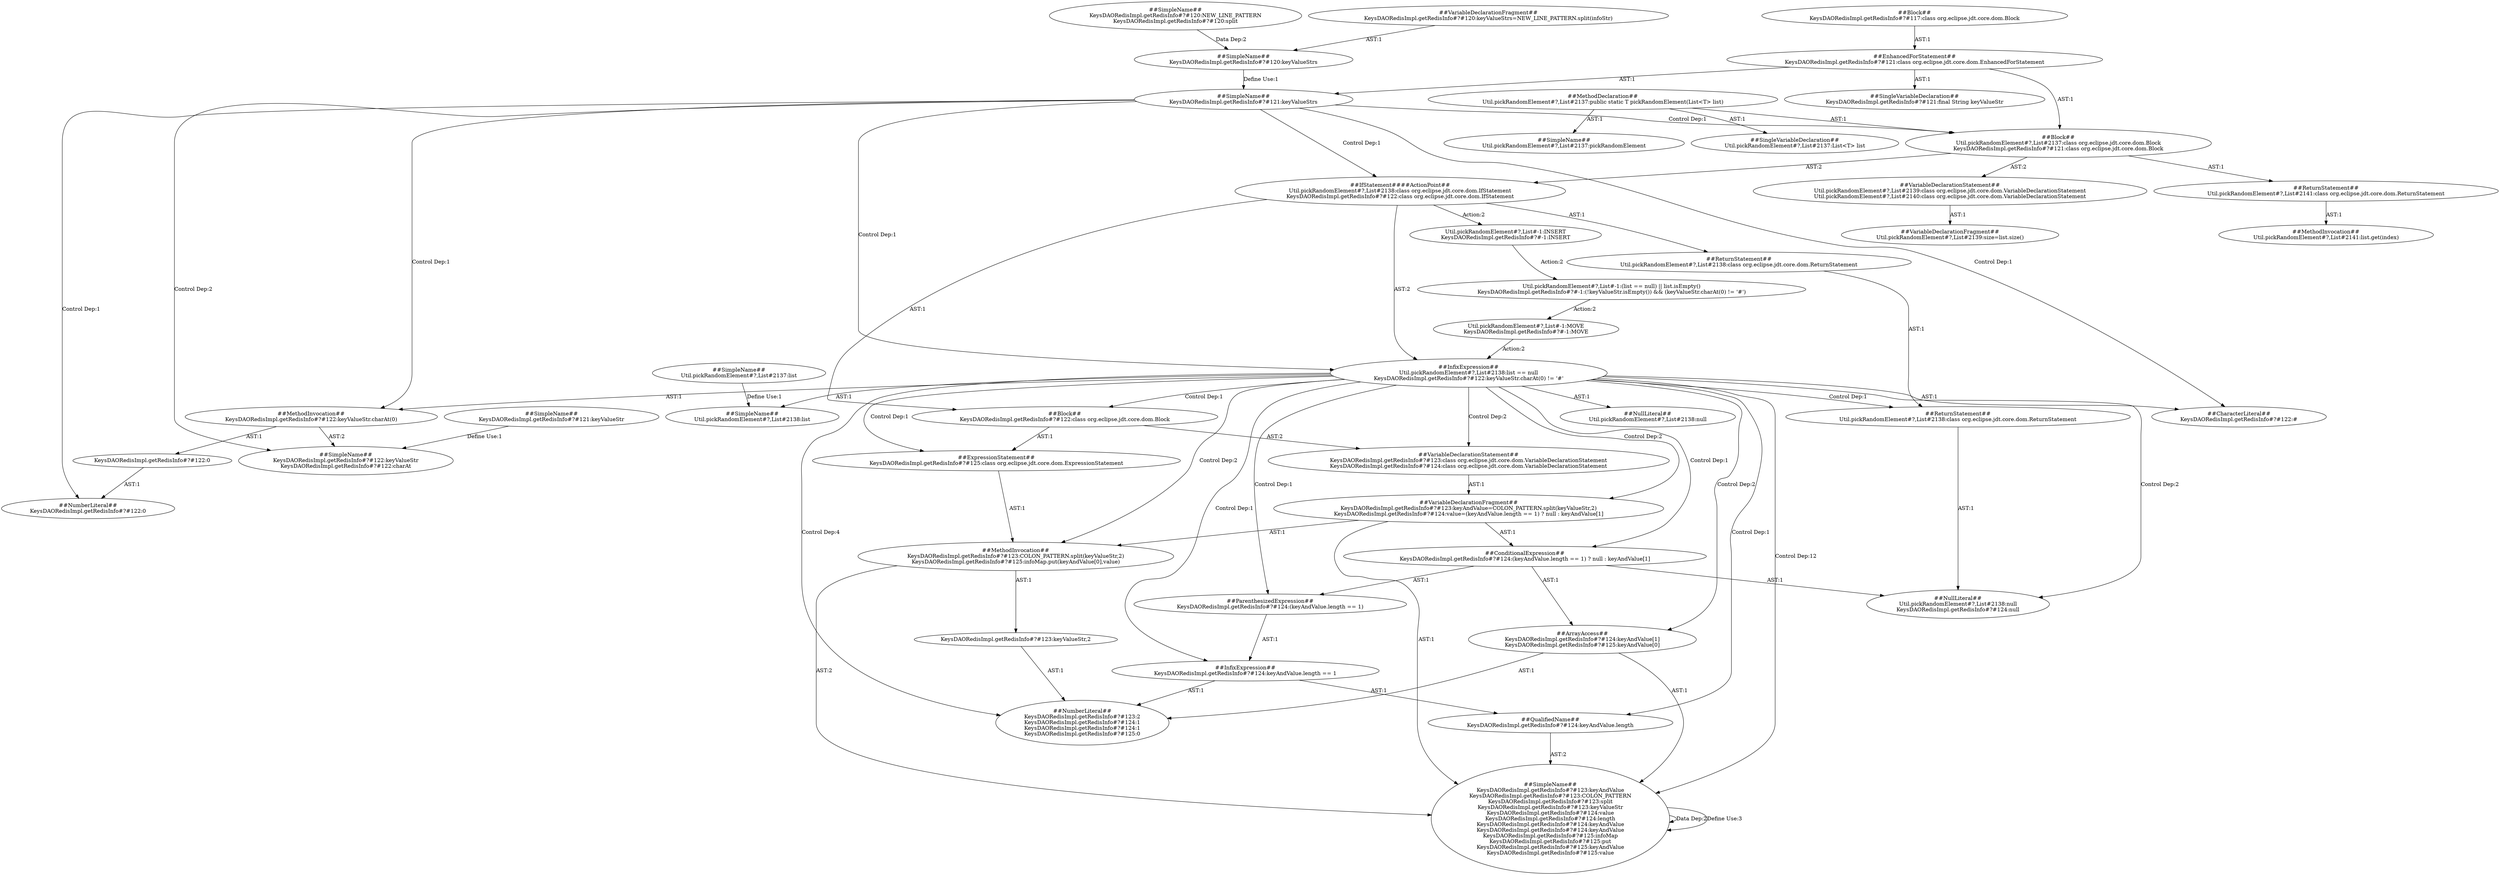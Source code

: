 digraph "Pattern" {
0 [label="##IfStatement####ActionPoint##\nUtil.pickRandomElement#?,List#2138:class org.eclipse.jdt.core.dom.IfStatement\nKeysDAORedisImpl.getRedisInfo#?#122:class org.eclipse.jdt.core.dom.IfStatement" shape=ellipse]
1 [label="##Block##\nUtil.pickRandomElement#?,List#2137:class org.eclipse.jdt.core.dom.Block\nKeysDAORedisImpl.getRedisInfo#?#121:class org.eclipse.jdt.core.dom.Block" shape=ellipse]
2 [label="##InfixExpression##\nUtil.pickRandomElement#?,List#2138:list == null\nKeysDAORedisImpl.getRedisInfo#?#122:keyValueStr.charAt(0) != '#'" shape=ellipse]
3 [label="##ReturnStatement##\nUtil.pickRandomElement#?,List#2138:class org.eclipse.jdt.core.dom.ReturnStatement" shape=ellipse]
4 [label="Util.pickRandomElement#?,List#-1:INSERT\nKeysDAORedisImpl.getRedisInfo#?#-1:INSERT" shape=ellipse]
5 [label="##MethodDeclaration##\nUtil.pickRandomElement#?,List#2137:public static T pickRandomElement(List<T> list)" shape=ellipse]
6 [label="##VariableDeclarationStatement##\nUtil.pickRandomElement#?,List#2139:class org.eclipse.jdt.core.dom.VariableDeclarationStatement\nUtil.pickRandomElement#?,List#2140:class org.eclipse.jdt.core.dom.VariableDeclarationStatement" shape=ellipse]
7 [label="##ReturnStatement##\nUtil.pickRandomElement#?,List#2141:class org.eclipse.jdt.core.dom.ReturnStatement" shape=ellipse]
8 [label="##SimpleName##\nUtil.pickRandomElement#?,List#2137:pickRandomElement" shape=ellipse]
9 [label="##SingleVariableDeclaration##\nUtil.pickRandomElement#?,List#2137:List<T> list" shape=ellipse]
10 [label="##VariableDeclarationFragment##\nUtil.pickRandomElement#?,List#2139:size=list.size()" shape=ellipse]
11 [label="##MethodInvocation##\nUtil.pickRandomElement#?,List#2141:list.get(index)" shape=ellipse]
12 [label="Util.pickRandomElement#?,List#-1:MOVE\nKeysDAORedisImpl.getRedisInfo#?#-1:MOVE" shape=ellipse]
13 [label="##SimpleName##\nUtil.pickRandomElement#?,List#2138:list" shape=ellipse]
14 [label="##NullLiteral##\nUtil.pickRandomElement#?,List#2138:null" shape=ellipse]
15 [label="##ReturnStatement##\nUtil.pickRandomElement#?,List#2138:class org.eclipse.jdt.core.dom.ReturnStatement" shape=ellipse]
16 [label="##NullLiteral##\nUtil.pickRandomElement#?,List#2138:null\nKeysDAORedisImpl.getRedisInfo#?#124:null" shape=ellipse]
17 [label="Util.pickRandomElement#?,List#-1:(list == null) || list.isEmpty()\nKeysDAORedisImpl.getRedisInfo#?#-1:(!keyValueStr.isEmpty()) && (keyValueStr.charAt(0) != '#')" shape=ellipse]
18 [label="##SimpleName##\nUtil.pickRandomElement#?,List#2137:list" shape=ellipse]
19 [label="##SimpleName##\nKeysDAORedisImpl.getRedisInfo#?#121:keyValueStrs" shape=ellipse]
20 [label="##Block##\nKeysDAORedisImpl.getRedisInfo#?#122:class org.eclipse.jdt.core.dom.Block" shape=ellipse]
21 [label="##SimpleName##\nKeysDAORedisImpl.getRedisInfo#?#120:keyValueStrs" shape=ellipse]
22 [label="##EnhancedForStatement##\nKeysDAORedisImpl.getRedisInfo#?#121:class org.eclipse.jdt.core.dom.EnhancedForStatement" shape=ellipse]
23 [label="##MethodInvocation##\nKeysDAORedisImpl.getRedisInfo#?#122:keyValueStr.charAt(0)" shape=ellipse]
24 [label="##SimpleName##\nKeysDAORedisImpl.getRedisInfo#?#122:keyValueStr\nKeysDAORedisImpl.getRedisInfo#?#122:charAt" shape=ellipse]
25 [label="##NumberLiteral##\nKeysDAORedisImpl.getRedisInfo#?#122:0" shape=ellipse]
26 [label="##CharacterLiteral##\nKeysDAORedisImpl.getRedisInfo#?#122:#" shape=ellipse]
27 [label="##VariableDeclarationFragment##\nKeysDAORedisImpl.getRedisInfo#?#120:keyValueStrs=NEW_LINE_PATTERN.split(infoStr)" shape=ellipse]
28 [label="##SimpleName##\nKeysDAORedisImpl.getRedisInfo#?#120:NEW_LINE_PATTERN\nKeysDAORedisImpl.getRedisInfo#?#120:split" shape=ellipse]
29 [label="##Block##\nKeysDAORedisImpl.getRedisInfo#?#117:class org.eclipse.jdt.core.dom.Block" shape=ellipse]
30 [label="##SingleVariableDeclaration##\nKeysDAORedisImpl.getRedisInfo#?#121:final String keyValueStr" shape=ellipse]
31 [label="KeysDAORedisImpl.getRedisInfo#?#122:0" shape=ellipse]
32 [label="##SimpleName##\nKeysDAORedisImpl.getRedisInfo#?#121:keyValueStr" shape=ellipse]
33 [label="##VariableDeclarationStatement##\nKeysDAORedisImpl.getRedisInfo#?#123:class org.eclipse.jdt.core.dom.VariableDeclarationStatement\nKeysDAORedisImpl.getRedisInfo#?#124:class org.eclipse.jdt.core.dom.VariableDeclarationStatement" shape=ellipse]
34 [label="##VariableDeclarationFragment##\nKeysDAORedisImpl.getRedisInfo#?#123:keyAndValue=COLON_PATTERN.split(keyValueStr,2)\nKeysDAORedisImpl.getRedisInfo#?#124:value=(keyAndValue.length == 1) ? null : keyAndValue[1]" shape=ellipse]
35 [label="##SimpleName##\nKeysDAORedisImpl.getRedisInfo#?#123:keyAndValue\nKeysDAORedisImpl.getRedisInfo#?#123:COLON_PATTERN\nKeysDAORedisImpl.getRedisInfo#?#123:split\nKeysDAORedisImpl.getRedisInfo#?#123:keyValueStr\nKeysDAORedisImpl.getRedisInfo#?#124:value\nKeysDAORedisImpl.getRedisInfo#?#124:length\nKeysDAORedisImpl.getRedisInfo#?#124:keyAndValue\nKeysDAORedisImpl.getRedisInfo#?#124:keyAndValue\nKeysDAORedisImpl.getRedisInfo#?#125:infoMap\nKeysDAORedisImpl.getRedisInfo#?#125:put\nKeysDAORedisImpl.getRedisInfo#?#125:keyAndValue\nKeysDAORedisImpl.getRedisInfo#?#125:value" shape=ellipse]
36 [label="##MethodInvocation##\nKeysDAORedisImpl.getRedisInfo#?#123:COLON_PATTERN.split(keyValueStr,2)\nKeysDAORedisImpl.getRedisInfo#?#125:infoMap.put(keyAndValue[0],value)" shape=ellipse]
37 [label="##NumberLiteral##\nKeysDAORedisImpl.getRedisInfo#?#123:2\nKeysDAORedisImpl.getRedisInfo#?#124:1\nKeysDAORedisImpl.getRedisInfo#?#124:1\nKeysDAORedisImpl.getRedisInfo#?#125:0" shape=ellipse]
38 [label="##ConditionalExpression##\nKeysDAORedisImpl.getRedisInfo#?#124:(keyAndValue.length == 1) ? null : keyAndValue[1]" shape=ellipse]
39 [label="##ParenthesizedExpression##\nKeysDAORedisImpl.getRedisInfo#?#124:(keyAndValue.length == 1)" shape=ellipse]
40 [label="##InfixExpression##\nKeysDAORedisImpl.getRedisInfo#?#124:keyAndValue.length == 1" shape=ellipse]
41 [label="##QualifiedName##\nKeysDAORedisImpl.getRedisInfo#?#124:keyAndValue.length" shape=ellipse]
42 [label="##ArrayAccess##\nKeysDAORedisImpl.getRedisInfo#?#124:keyAndValue[1]\nKeysDAORedisImpl.getRedisInfo#?#125:keyAndValue[0]" shape=ellipse]
43 [label="##ExpressionStatement##\nKeysDAORedisImpl.getRedisInfo#?#125:class org.eclipse.jdt.core.dom.ExpressionStatement" shape=ellipse]
44 [label="KeysDAORedisImpl.getRedisInfo#?#123:keyValueStr,2" shape=ellipse]
0 -> 2 [label="AST:2"];
0 -> 3 [label="AST:1"];
0 -> 4 [label="Action:2"];
0 -> 20 [label="AST:1"];
1 -> 0 [label="AST:2"];
1 -> 6 [label="AST:2"];
1 -> 7 [label="AST:1"];
2 -> 13 [label="AST:1"];
2 -> 14 [label="AST:1"];
2 -> 15 [label="Control Dep:1"];
2 -> 16 [label="Control Dep:2"];
2 -> 23 [label="AST:1"];
2 -> 26 [label="AST:1"];
2 -> 20 [label="Control Dep:1"];
2 -> 33 [label="Control Dep:2"];
2 -> 34 [label="Control Dep:2"];
2 -> 35 [label="Control Dep:12"];
2 -> 36 [label="Control Dep:2"];
2 -> 37 [label="Control Dep:4"];
2 -> 38 [label="Control Dep:1"];
2 -> 39 [label="Control Dep:1"];
2 -> 40 [label="Control Dep:1"];
2 -> 41 [label="Control Dep:1"];
2 -> 42 [label="Control Dep:2"];
2 -> 43 [label="Control Dep:1"];
3 -> 15 [label="AST:1"];
4 -> 17 [label="Action:2"];
5 -> 1 [label="AST:1"];
5 -> 8 [label="AST:1"];
5 -> 9 [label="AST:1"];
6 -> 10 [label="AST:1"];
7 -> 11 [label="AST:1"];
12 -> 2 [label="Action:2"];
15 -> 16 [label="AST:1"];
17 -> 12 [label="Action:2"];
18 -> 13 [label="Define Use:1"];
19 -> 0 [label="Control Dep:1"];
19 -> 1 [label="Control Dep:1"];
19 -> 2 [label="Control Dep:1"];
19 -> 23 [label="Control Dep:1"];
19 -> 24 [label="Control Dep:2"];
19 -> 25 [label="Control Dep:1"];
19 -> 26 [label="Control Dep:1"];
20 -> 33 [label="AST:2"];
20 -> 43 [label="AST:1"];
21 -> 19 [label="Define Use:1"];
22 -> 19 [label="AST:1"];
22 -> 30 [label="AST:1"];
22 -> 1 [label="AST:1"];
23 -> 24 [label="AST:2"];
23 -> 31 [label="AST:1"];
27 -> 21 [label="AST:1"];
28 -> 21 [label="Data Dep:2"];
29 -> 22 [label="AST:1"];
31 -> 25 [label="AST:1"];
32 -> 24 [label="Define Use:1"];
33 -> 34 [label="AST:1"];
34 -> 35 [label="AST:1"];
34 -> 36 [label="AST:1"];
34 -> 38 [label="AST:1"];
35 -> 35 [label="Data Dep:2"];
35 -> 35 [label="Define Use:3"];
36 -> 35 [label="AST:2"];
36 -> 44 [label="AST:1"];
38 -> 39 [label="AST:1"];
38 -> 16 [label="AST:1"];
38 -> 42 [label="AST:1"];
39 -> 40 [label="AST:1"];
40 -> 41 [label="AST:1"];
40 -> 37 [label="AST:1"];
41 -> 35 [label="AST:2"];
42 -> 35 [label="AST:1"];
42 -> 37 [label="AST:1"];
43 -> 36 [label="AST:1"];
44 -> 37 [label="AST:1"];
}